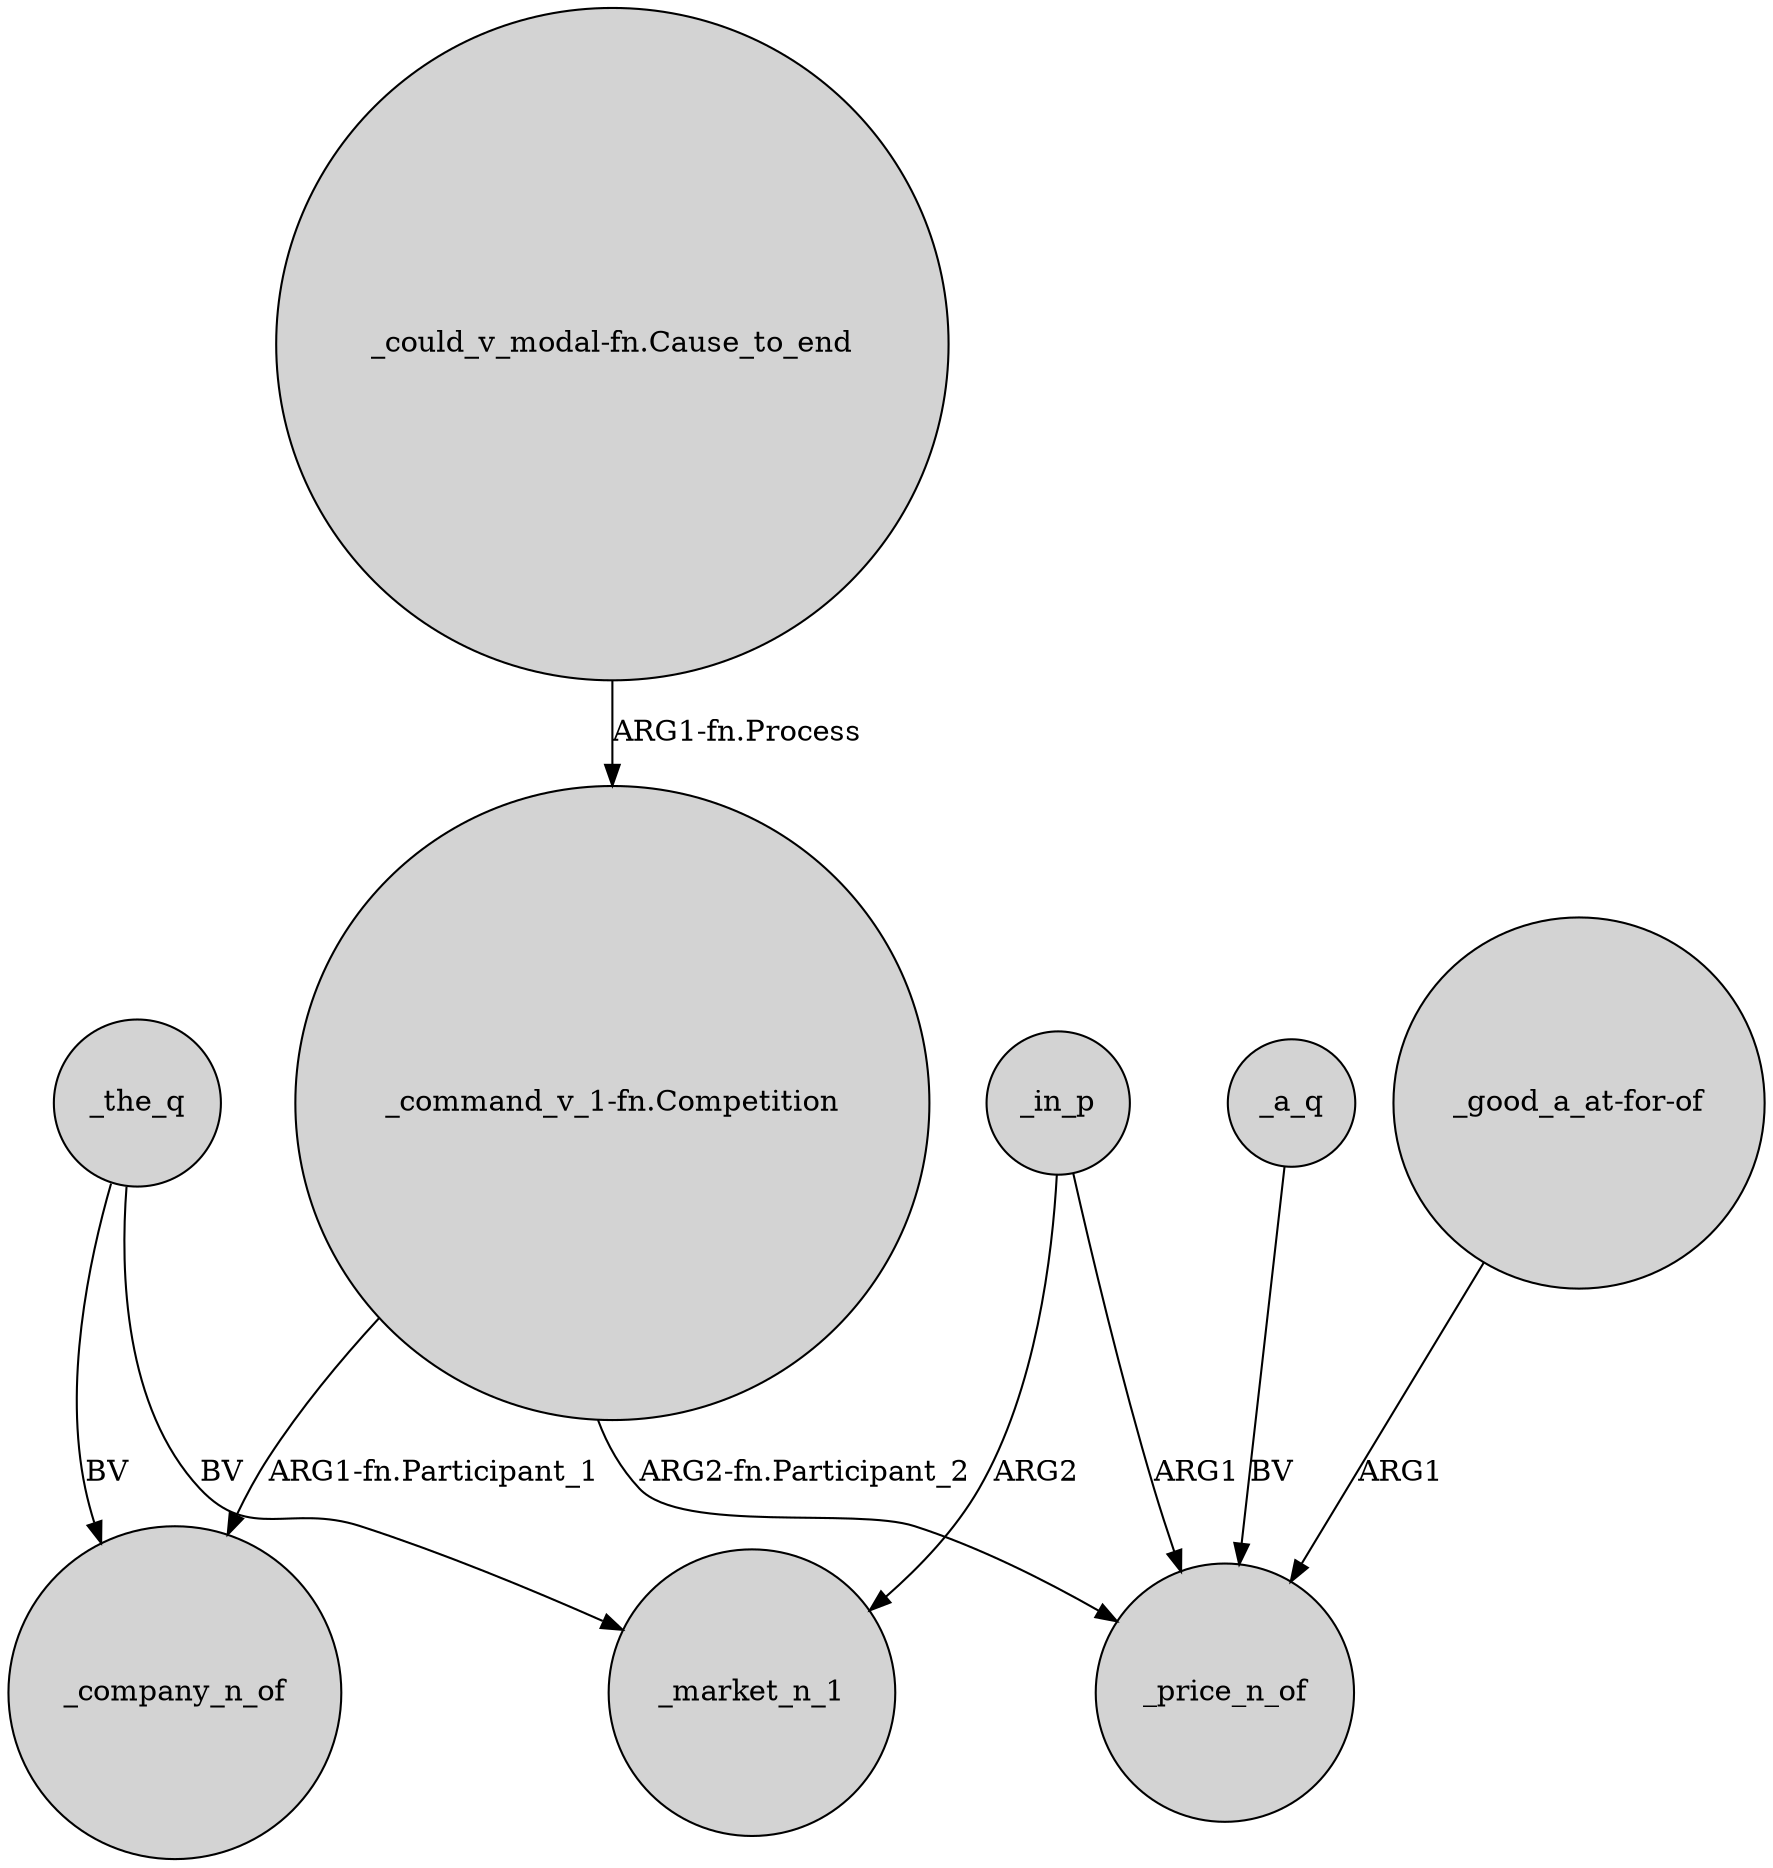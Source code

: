 digraph {
	node [shape=circle style=filled]
	"_could_v_modal-fn.Cause_to_end" -> "_command_v_1-fn.Competition" [label="ARG1-fn.Process"]
	"_command_v_1-fn.Competition" -> _company_n_of [label="ARG1-fn.Participant_1"]
	_the_q -> _market_n_1 [label=BV]
	_in_p -> _price_n_of [label=ARG1]
	_the_q -> _company_n_of [label=BV]
	"_command_v_1-fn.Competition" -> _price_n_of [label="ARG2-fn.Participant_2"]
	_a_q -> _price_n_of [label=BV]
	"_good_a_at-for-of" -> _price_n_of [label=ARG1]
	_in_p -> _market_n_1 [label=ARG2]
}
